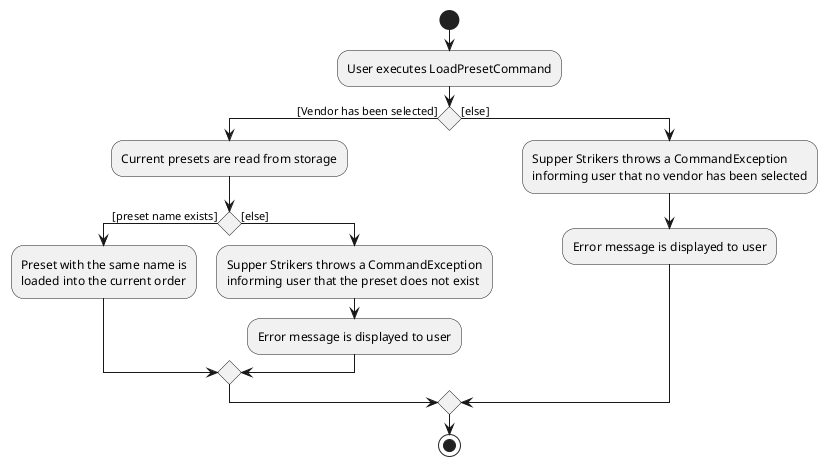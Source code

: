 @startuml
start
:User executes LoadPresetCommand;

'Since the beta syntax does not support placing the condition outside the
'diamond we place it as the true branch instead.

if () then ([Vendor has been selected])
:Current presets are read from storage;
if () then([preset name exists])
:Preset with the same name is
loaded into the current order;
else ([else])
:Supper Strikers throws a CommandException
informing user that the preset does not exist;
:Error message is displayed to user;
endif

else ([else])
:Supper Strikers throws a CommandException
informing user that no vendor has been selected;
:Error message is displayed to user;
endif
stop
@enduml
